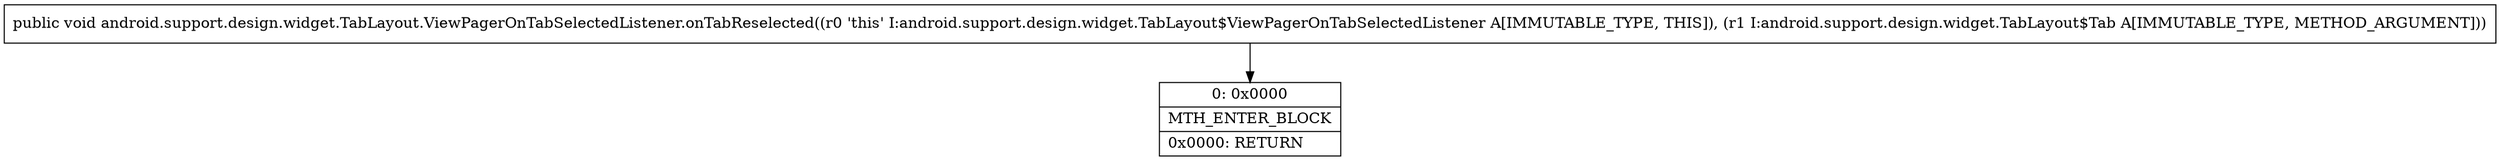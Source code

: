 digraph "CFG forandroid.support.design.widget.TabLayout.ViewPagerOnTabSelectedListener.onTabReselected(Landroid\/support\/design\/widget\/TabLayout$Tab;)V" {
Node_0 [shape=record,label="{0\:\ 0x0000|MTH_ENTER_BLOCK\l|0x0000: RETURN   \l}"];
MethodNode[shape=record,label="{public void android.support.design.widget.TabLayout.ViewPagerOnTabSelectedListener.onTabReselected((r0 'this' I:android.support.design.widget.TabLayout$ViewPagerOnTabSelectedListener A[IMMUTABLE_TYPE, THIS]), (r1 I:android.support.design.widget.TabLayout$Tab A[IMMUTABLE_TYPE, METHOD_ARGUMENT])) }"];
MethodNode -> Node_0;
}

